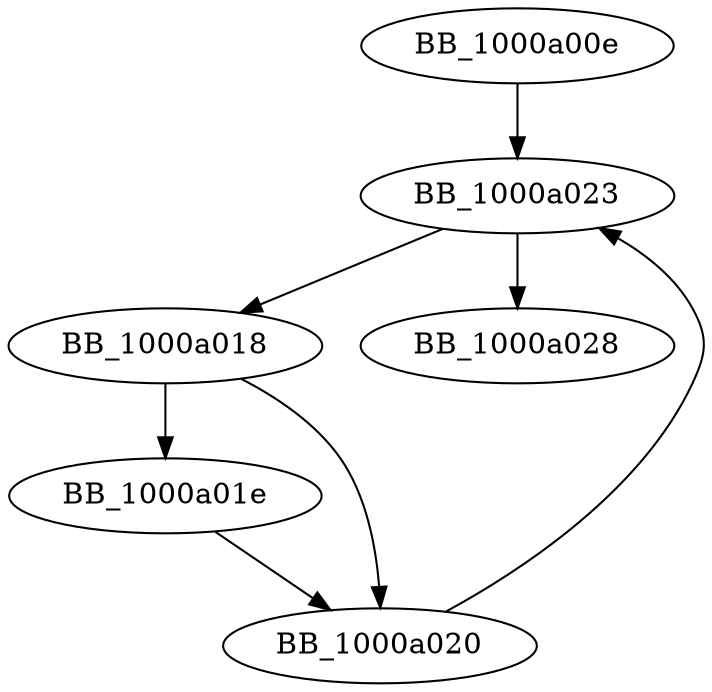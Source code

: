 DiGraph __initterm{
BB_1000a00e->BB_1000a023
BB_1000a018->BB_1000a01e
BB_1000a018->BB_1000a020
BB_1000a01e->BB_1000a020
BB_1000a020->BB_1000a023
BB_1000a023->BB_1000a018
BB_1000a023->BB_1000a028
}

